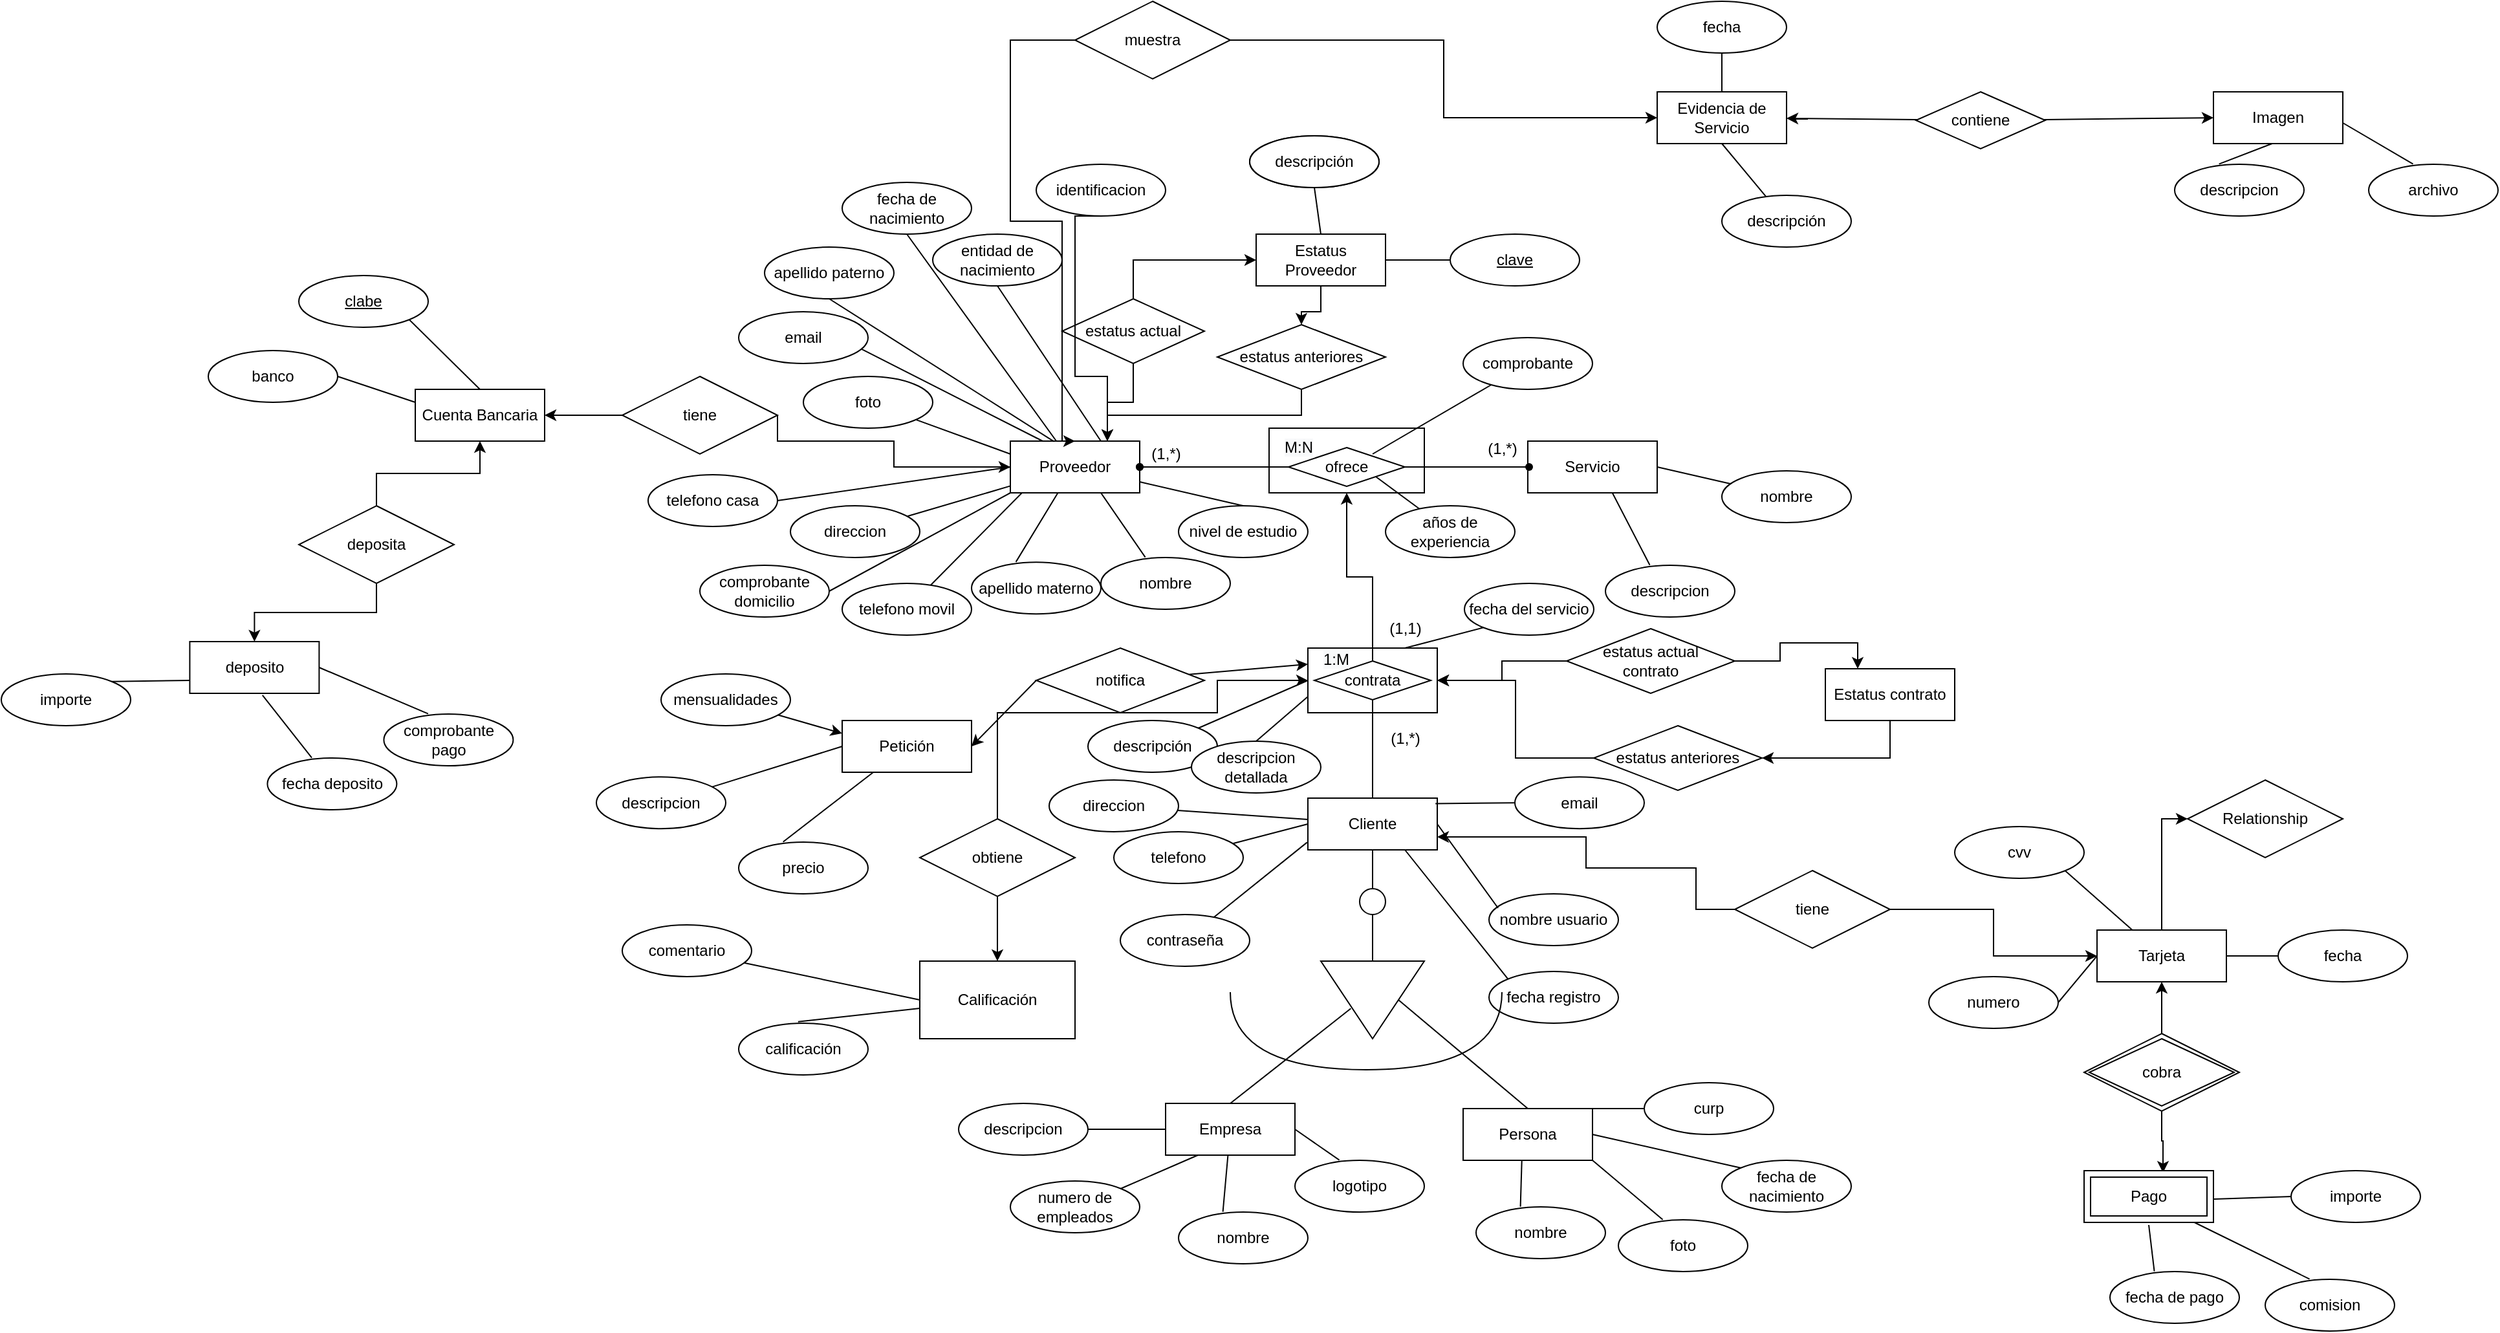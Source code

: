 <mxfile version="20.5.3" type="github">
  <diagram id="R2lEEEUBdFMjLlhIrx00" name="Page-1">
    <mxGraphModel dx="3620" dy="2417" grid="1" gridSize="10" guides="1" tooltips="1" connect="1" arrows="1" fold="1" page="1" pageScale="1" pageWidth="850" pageHeight="1100" math="0" shadow="0" extFonts="Permanent Marker^https://fonts.googleapis.com/css?family=Permanent+Marker">
      <root>
        <mxCell id="0" />
        <mxCell id="1" parent="0" />
        <mxCell id="towTpxmrkwQ8mGQO-9i9-72" value="" style="whiteSpace=wrap;html=1;align=center;" vertex="1" parent="1">
          <mxGeometry x="350" y="260" width="100" height="50" as="geometry" />
        </mxCell>
        <mxCell id="-Yp7aiIqVqqTGb4Fy1kx-112" value="" style="rounded=0;whiteSpace=wrap;html=1;" parent="1" vertex="1">
          <mxGeometry x="320" y="90" width="120" height="50" as="geometry" />
        </mxCell>
        <mxCell id="-Yp7aiIqVqqTGb4Fy1kx-1" value="Proveedor" style="whiteSpace=wrap;html=1;align=center;" parent="1" vertex="1">
          <mxGeometry x="120" y="100" width="100" height="40" as="geometry" />
        </mxCell>
        <mxCell id="-Yp7aiIqVqqTGb4Fy1kx-4" value="nombre" style="ellipse;whiteSpace=wrap;html=1;align=center;" parent="1" vertex="1">
          <mxGeometry x="190" y="190" width="100" height="40" as="geometry" />
        </mxCell>
        <mxCell id="-Yp7aiIqVqqTGb4Fy1kx-5" value="" style="endArrow=none;html=1;rounded=0;entryX=0.343;entryY=-0.004;entryDx=0;entryDy=0;entryPerimeter=0;exitX=0.903;exitY=1.06;exitDx=0;exitDy=0;exitPerimeter=0;" parent="1" target="-Yp7aiIqVqqTGb4Fy1kx-4" edge="1">
          <mxGeometry width="50" height="50" relative="1" as="geometry">
            <mxPoint x="190.0" y="140.0" as="sourcePoint" />
            <mxPoint x="360.7" y="205.6" as="targetPoint" />
          </mxGeometry>
        </mxCell>
        <mxCell id="-Yp7aiIqVqqTGb4Fy1kx-7" value="apellido paterno" style="ellipse;whiteSpace=wrap;html=1;align=center;" parent="1" vertex="1">
          <mxGeometry x="-70" y="-50" width="100" height="40" as="geometry" />
        </mxCell>
        <mxCell id="-Yp7aiIqVqqTGb4Fy1kx-8" value="" style="endArrow=none;html=1;rounded=0;entryX=0.5;entryY=1;entryDx=0;entryDy=0;exitX=0.337;exitY=0.007;exitDx=0;exitDy=0;exitPerimeter=0;" parent="1" target="-Yp7aiIqVqqTGb4Fy1kx-7" edge="1" source="-Yp7aiIqVqqTGb4Fy1kx-1">
          <mxGeometry width="50" height="50" relative="1" as="geometry">
            <mxPoint x="325.364" y="97" as="sourcePoint" />
            <mxPoint x="451.0" y="165" as="targetPoint" />
          </mxGeometry>
        </mxCell>
        <mxCell id="-Yp7aiIqVqqTGb4Fy1kx-9" value="apellido materno" style="ellipse;whiteSpace=wrap;html=1;align=center;" parent="1" vertex="1">
          <mxGeometry x="90" y="193.6" width="100" height="40" as="geometry" />
        </mxCell>
        <mxCell id="-Yp7aiIqVqqTGb4Fy1kx-10" value="" style="endArrow=none;html=1;rounded=0;entryX=0.343;entryY=-0.004;entryDx=0;entryDy=0;entryPerimeter=0;exitX=0.366;exitY=1.007;exitDx=0;exitDy=0;exitPerimeter=0;" parent="1" source="-Yp7aiIqVqqTGb4Fy1kx-1" target="-Yp7aiIqVqqTGb4Fy1kx-9" edge="1">
          <mxGeometry width="50" height="50" relative="1" as="geometry">
            <mxPoint x="145.364" y="260" as="sourcePoint" />
            <mxPoint x="271.0" y="328" as="targetPoint" />
          </mxGeometry>
        </mxCell>
        <mxCell id="-Yp7aiIqVqqTGb4Fy1kx-13" value="foto" style="ellipse;whiteSpace=wrap;html=1;align=center;" parent="1" vertex="1">
          <mxGeometry x="-40" y="50" width="100" height="40" as="geometry" />
        </mxCell>
        <mxCell id="-Yp7aiIqVqqTGb4Fy1kx-14" value="" style="endArrow=none;html=1;rounded=0;exitX=0;exitY=0.25;exitDx=0;exitDy=0;" parent="1" edge="1" target="-Yp7aiIqVqqTGb4Fy1kx-13" source="-Yp7aiIqVqqTGb4Fy1kx-1">
          <mxGeometry width="50" height="50" relative="1" as="geometry">
            <mxPoint x="35.364" y="20" as="sourcePoint" />
            <mxPoint x="70" y="80" as="targetPoint" />
          </mxGeometry>
        </mxCell>
        <mxCell id="-Yp7aiIqVqqTGb4Fy1kx-15" value="fecha de nacimiento" style="ellipse;whiteSpace=wrap;html=1;align=center;" parent="1" vertex="1">
          <mxGeometry x="-10" y="-100" width="100" height="40" as="geometry" />
        </mxCell>
        <mxCell id="-Yp7aiIqVqqTGb4Fy1kx-16" value="" style="endArrow=none;html=1;rounded=0;entryX=0.5;entryY=1;entryDx=0;entryDy=0;" parent="1" target="-Yp7aiIqVqqTGb4Fy1kx-15" edge="1" source="-Yp7aiIqVqqTGb4Fy1kx-1">
          <mxGeometry width="50" height="50" relative="1" as="geometry">
            <mxPoint x="225.364" y="44" as="sourcePoint" />
            <mxPoint x="351.0" y="112" as="targetPoint" />
          </mxGeometry>
        </mxCell>
        <mxCell id="-Yp7aiIqVqqTGb4Fy1kx-17" value="entidad de nacimiento" style="ellipse;whiteSpace=wrap;html=1;align=center;" parent="1" vertex="1">
          <mxGeometry x="60" y="-60" width="100" height="40" as="geometry" />
        </mxCell>
        <mxCell id="-Yp7aiIqVqqTGb4Fy1kx-18" value="" style="endArrow=none;html=1;rounded=0;entryX=0.5;entryY=1;entryDx=0;entryDy=0;exitX=0.7;exitY=0;exitDx=0;exitDy=0;exitPerimeter=0;" parent="1" target="-Yp7aiIqVqqTGb4Fy1kx-17" edge="1" source="-Yp7aiIqVqqTGb4Fy1kx-1">
          <mxGeometry width="50" height="50" relative="1" as="geometry">
            <mxPoint x="375.364" y="20" as="sourcePoint" />
            <mxPoint x="501" y="88" as="targetPoint" />
          </mxGeometry>
        </mxCell>
        <mxCell id="-Yp7aiIqVqqTGb4Fy1kx-19" value="direccion" style="ellipse;whiteSpace=wrap;html=1;align=center;" parent="1" vertex="1">
          <mxGeometry x="-50" y="150" width="100" height="40" as="geometry" />
        </mxCell>
        <mxCell id="-Yp7aiIqVqqTGb4Fy1kx-20" value="" style="endArrow=none;html=1;rounded=0;" parent="1" target="-Yp7aiIqVqqTGb4Fy1kx-19" edge="1" source="-Yp7aiIqVqqTGb4Fy1kx-1">
          <mxGeometry width="50" height="50" relative="1" as="geometry">
            <mxPoint x="15.364" y="140" as="sourcePoint" />
            <mxPoint x="141.0" y="208" as="targetPoint" />
          </mxGeometry>
        </mxCell>
        <mxCell id="-Yp7aiIqVqqTGb4Fy1kx-21" value="email" style="ellipse;whiteSpace=wrap;html=1;align=center;" parent="1" vertex="1">
          <mxGeometry x="-90" width="100" height="40" as="geometry" />
        </mxCell>
        <mxCell id="-Yp7aiIqVqqTGb4Fy1kx-22" value="" style="endArrow=none;html=1;rounded=0;entryX=0.951;entryY=0.723;entryDx=0;entryDy=0;entryPerimeter=0;exitX=0.25;exitY=0;exitDx=0;exitDy=0;" parent="1" target="-Yp7aiIqVqqTGb4Fy1kx-21" edge="1" source="-Yp7aiIqVqqTGb4Fy1kx-1">
          <mxGeometry width="50" height="50" relative="1" as="geometry">
            <mxPoint x="390" y="30" as="sourcePoint" />
            <mxPoint x="631" y="108" as="targetPoint" />
          </mxGeometry>
        </mxCell>
        <mxCell id="-Yp7aiIqVqqTGb4Fy1kx-25" value="telefono casa" style="ellipse;whiteSpace=wrap;html=1;align=center;" parent="1" vertex="1">
          <mxGeometry x="-160" y="126" width="100" height="40" as="geometry" />
        </mxCell>
        <mxCell id="-Yp7aiIqVqqTGb4Fy1kx-26" value="" style="endArrow=none;html=1;rounded=0;entryX=1;entryY=0.5;entryDx=0;entryDy=0;exitX=0;exitY=0.5;exitDx=0;exitDy=0;" parent="1" target="-Yp7aiIqVqqTGb4Fy1kx-25" edge="1" source="-Yp7aiIqVqqTGb4Fy1kx-1">
          <mxGeometry width="50" height="50" relative="1" as="geometry">
            <mxPoint x="85.364" y="270" as="sourcePoint" />
            <mxPoint x="211.0" y="338" as="targetPoint" />
          </mxGeometry>
        </mxCell>
        <mxCell id="-Yp7aiIqVqqTGb4Fy1kx-27" value="telefono movil" style="ellipse;whiteSpace=wrap;html=1;align=center;" parent="1" vertex="1">
          <mxGeometry x="-10" y="210" width="100" height="40" as="geometry" />
        </mxCell>
        <mxCell id="-Yp7aiIqVqqTGb4Fy1kx-28" value="" style="endArrow=none;html=1;rounded=0;exitX=0.087;exitY=1.007;exitDx=0;exitDy=0;exitPerimeter=0;" parent="1" target="-Yp7aiIqVqqTGb4Fy1kx-27" edge="1" source="-Yp7aiIqVqqTGb4Fy1kx-1">
          <mxGeometry width="50" height="50" relative="1" as="geometry">
            <mxPoint x="205.364" y="270" as="sourcePoint" />
            <mxPoint x="331.0" y="338" as="targetPoint" />
          </mxGeometry>
        </mxCell>
        <mxCell id="-Yp7aiIqVqqTGb4Fy1kx-29" value="nivel de estudio" style="ellipse;whiteSpace=wrap;html=1;align=center;" parent="1" vertex="1">
          <mxGeometry x="250" y="150" width="100" height="40" as="geometry" />
        </mxCell>
        <mxCell id="-Yp7aiIqVqqTGb4Fy1kx-30" value="" style="endArrow=none;html=1;rounded=0;entryX=0.5;entryY=0;entryDx=0;entryDy=0;" parent="1" target="-Yp7aiIqVqqTGb4Fy1kx-29" edge="1" source="-Yp7aiIqVqqTGb4Fy1kx-1">
          <mxGeometry width="50" height="50" relative="1" as="geometry">
            <mxPoint x="325.364" y="240" as="sourcePoint" />
            <mxPoint x="451.0" y="308" as="targetPoint" />
          </mxGeometry>
        </mxCell>
        <mxCell id="-Yp7aiIqVqqTGb4Fy1kx-31" value="Servicio" style="whiteSpace=wrap;html=1;align=center;" parent="1" vertex="1">
          <mxGeometry x="520" y="100" width="100" height="40" as="geometry" />
        </mxCell>
        <mxCell id="-Yp7aiIqVqqTGb4Fy1kx-33" value="ofrece" style="shape=rhombus;perimeter=rhombusPerimeter;whiteSpace=wrap;html=1;align=center;" parent="1" vertex="1">
          <mxGeometry x="335" y="105" width="90" height="30" as="geometry" />
        </mxCell>
        <mxCell id="-Yp7aiIqVqqTGb4Fy1kx-35" value="&lt;span style=&quot;color: rgb(0, 0, 0); font-family: helvetica; font-size: 12px; font-style: normal; font-weight: 400; letter-spacing: normal; text-align: center; text-indent: 0px; text-transform: none; word-spacing: 0px; background-color: rgb(248, 249, 250); display: inline; float: none;&quot;&gt;M:N&lt;/span&gt;" style="text;whiteSpace=wrap;html=1;" parent="1" vertex="1">
          <mxGeometry x="330" y="91" width="50" height="30" as="geometry" />
        </mxCell>
        <mxCell id="-Yp7aiIqVqqTGb4Fy1kx-36" value="(1,*)" style="text;html=1;align=center;verticalAlign=middle;resizable=0;points=[];autosize=1;strokeColor=none;fillColor=none;" parent="1" vertex="1">
          <mxGeometry x="480" y="96" width="40" height="20" as="geometry" />
        </mxCell>
        <mxCell id="-Yp7aiIqVqqTGb4Fy1kx-39" value="años de experiencia" style="ellipse;whiteSpace=wrap;html=1;align=center;" parent="1" vertex="1">
          <mxGeometry x="410" y="150" width="100" height="40" as="geometry" />
        </mxCell>
        <mxCell id="-Yp7aiIqVqqTGb4Fy1kx-40" value="" style="endArrow=none;html=1;rounded=0;exitX=1;exitY=1;exitDx=0;exitDy=0;" parent="1" source="-Yp7aiIqVqqTGb4Fy1kx-33" target="-Yp7aiIqVqqTGb4Fy1kx-39" edge="1">
          <mxGeometry width="50" height="50" relative="1" as="geometry">
            <mxPoint x="745.364" y="100" as="sourcePoint" />
            <mxPoint x="871" y="168" as="targetPoint" />
          </mxGeometry>
        </mxCell>
        <mxCell id="-Yp7aiIqVqqTGb4Fy1kx-41" value="comprobante" style="ellipse;whiteSpace=wrap;html=1;align=center;" parent="1" vertex="1">
          <mxGeometry x="470" y="20" width="100" height="40" as="geometry" />
        </mxCell>
        <mxCell id="-Yp7aiIqVqqTGb4Fy1kx-42" value="" style="endArrow=none;html=1;rounded=0;" parent="1" target="-Yp7aiIqVqqTGb4Fy1kx-41" edge="1">
          <mxGeometry width="50" height="50" relative="1" as="geometry">
            <mxPoint x="400" y="110" as="sourcePoint" />
            <mxPoint x="851" y="233.6" as="targetPoint" />
          </mxGeometry>
        </mxCell>
        <mxCell id="-Yp7aiIqVqqTGb4Fy1kx-50" value="" style="endArrow=none;html=1;startArrow=none;rounded=0;exitX=0;exitY=0.5;exitDx=0;exitDy=0;" parent="1" source="-Yp7aiIqVqqTGb4Fy1kx-33" target="-Yp7aiIqVqqTGb4Fy1kx-51" edge="1">
          <mxGeometry width="50" height="50" relative="1" as="geometry">
            <mxPoint x="448" y="140" as="sourcePoint" />
            <mxPoint x="378" y="175" as="targetPoint" />
          </mxGeometry>
        </mxCell>
        <mxCell id="-Yp7aiIqVqqTGb4Fy1kx-51" value="" style="shape=waypoint;sketch=0;fillStyle=solid;size=6;pointerEvents=1;points=[];fillColor=none;resizable=0;rotatable=0;perimeter=centerPerimeter;snapToPoint=1;shadow=0;" parent="1" vertex="1">
          <mxGeometry x="200" y="100" width="40" height="40" as="geometry" />
        </mxCell>
        <mxCell id="-Yp7aiIqVqqTGb4Fy1kx-52" value="" style="endArrow=none;html=1;startArrow=none;rounded=0;exitX=1;exitY=0.5;exitDx=0;exitDy=0;" parent="1" target="-Yp7aiIqVqqTGb4Fy1kx-53" edge="1">
          <mxGeometry width="50" height="50" relative="1" as="geometry">
            <mxPoint x="424" y="120" as="sourcePoint" />
            <mxPoint x="529" y="120" as="targetPoint" />
          </mxGeometry>
        </mxCell>
        <mxCell id="-Yp7aiIqVqqTGb4Fy1kx-53" value="" style="shape=waypoint;sketch=0;fillStyle=solid;size=6;pointerEvents=1;points=[];fillColor=none;resizable=0;rotatable=0;perimeter=centerPerimeter;snapToPoint=1;shadow=0;" parent="1" vertex="1">
          <mxGeometry x="501" y="100" width="40" height="40" as="geometry" />
        </mxCell>
        <mxCell id="-Yp7aiIqVqqTGb4Fy1kx-55" value="(1,*)" style="text;html=1;align=center;verticalAlign=middle;resizable=0;points=[];autosize=1;strokeColor=none;fillColor=none;" parent="1" vertex="1">
          <mxGeometry x="220" y="100" width="40" height="20" as="geometry" />
        </mxCell>
        <mxCell id="-Yp7aiIqVqqTGb4Fy1kx-56" value="Cuenta Bancaria" style="whiteSpace=wrap;html=1;align=center;" parent="1" vertex="1">
          <mxGeometry x="-340" y="60" width="100" height="40" as="geometry" />
        </mxCell>
        <mxCell id="-Yp7aiIqVqqTGb4Fy1kx-59" value="&lt;u&gt;clabe&lt;/u&gt;" style="ellipse;whiteSpace=wrap;html=1;align=center;" parent="1" vertex="1">
          <mxGeometry x="-430" y="-28" width="100" height="40" as="geometry" />
        </mxCell>
        <mxCell id="-Yp7aiIqVqqTGb4Fy1kx-60" value="" style="endArrow=none;html=1;rounded=0;entryX=1;entryY=1;entryDx=0;entryDy=0;exitX=0.5;exitY=0;exitDx=0;exitDy=0;" parent="1" target="-Yp7aiIqVqqTGb4Fy1kx-59" edge="1" source="-Yp7aiIqVqqTGb4Fy1kx-56">
          <mxGeometry width="50" height="50" relative="1" as="geometry">
            <mxPoint x="-270" y="42" as="sourcePoint" />
            <mxPoint x="-89.0" y="110" as="targetPoint" />
          </mxGeometry>
        </mxCell>
        <mxCell id="-Yp7aiIqVqqTGb4Fy1kx-61" value="banco" style="ellipse;whiteSpace=wrap;html=1;align=center;" parent="1" vertex="1">
          <mxGeometry x="-500" y="30" width="100" height="40" as="geometry" />
        </mxCell>
        <mxCell id="-Yp7aiIqVqqTGb4Fy1kx-62" value="" style="endArrow=none;html=1;rounded=0;entryX=1;entryY=0.5;entryDx=0;entryDy=0;exitX=0;exitY=0.25;exitDx=0;exitDy=0;" parent="1" target="-Yp7aiIqVqqTGb4Fy1kx-61" edge="1" source="-Yp7aiIqVqqTGb4Fy1kx-56">
          <mxGeometry width="50" height="50" relative="1" as="geometry">
            <mxPoint x="-374.636" y="62" as="sourcePoint" />
            <mxPoint x="-395" y="52" as="targetPoint" />
          </mxGeometry>
        </mxCell>
        <mxCell id="towTpxmrkwQ8mGQO-9i9-24" style="edgeStyle=orthogonalEdgeStyle;rounded=0;orthogonalLoop=1;jettySize=auto;html=1;entryX=0.5;entryY=0;entryDx=0;entryDy=0;" edge="1" parent="1" source="-Yp7aiIqVqqTGb4Fy1kx-63" target="towTpxmrkwQ8mGQO-9i9-20">
          <mxGeometry relative="1" as="geometry" />
        </mxCell>
        <mxCell id="-Yp7aiIqVqqTGb4Fy1kx-64" value="Cliente" style="whiteSpace=wrap;html=1;align=center;" parent="1" vertex="1">
          <mxGeometry x="350" y="376" width="100" height="40" as="geometry" />
        </mxCell>
        <mxCell id="-Yp7aiIqVqqTGb4Fy1kx-63" value="Estatus Proveedor" style="whiteSpace=wrap;html=1;align=center;" parent="1" vertex="1">
          <mxGeometry x="310" y="-60" width="100" height="40" as="geometry" />
        </mxCell>
        <mxCell id="-Yp7aiIqVqqTGb4Fy1kx-65" value="fecha registro" style="ellipse;whiteSpace=wrap;html=1;align=center;" parent="1" vertex="1">
          <mxGeometry x="490" y="510" width="100" height="40" as="geometry" />
        </mxCell>
        <mxCell id="-Yp7aiIqVqqTGb4Fy1kx-66" value="" style="endArrow=none;html=1;rounded=0;exitX=0.75;exitY=1;exitDx=0;exitDy=0;entryX=0;entryY=0;entryDx=0;entryDy=0;" parent="1" target="-Yp7aiIqVqqTGb4Fy1kx-65" edge="1" source="-Yp7aiIqVqqTGb4Fy1kx-64">
          <mxGeometry width="50" height="50" relative="1" as="geometry">
            <mxPoint x="415.364" y="486" as="sourcePoint" />
            <mxPoint x="510" y="476" as="targetPoint" />
          </mxGeometry>
        </mxCell>
        <mxCell id="-Yp7aiIqVqqTGb4Fy1kx-67" value="nombre usuario" style="ellipse;whiteSpace=wrap;html=1;align=center;" parent="1" vertex="1">
          <mxGeometry x="490" y="450" width="100" height="40" as="geometry" />
        </mxCell>
        <mxCell id="-Yp7aiIqVqqTGb4Fy1kx-68" value="" style="endArrow=none;html=1;rounded=0;entryX=0.07;entryY=0.275;entryDx=0;entryDy=0;entryPerimeter=0;exitX=1;exitY=0.5;exitDx=0;exitDy=0;" parent="1" target="-Yp7aiIqVqqTGb4Fy1kx-67" edge="1" source="-Yp7aiIqVqqTGb4Fy1kx-64">
          <mxGeometry width="50" height="50" relative="1" as="geometry">
            <mxPoint x="505.364" y="456" as="sourcePoint" />
            <mxPoint x="631" y="524" as="targetPoint" />
          </mxGeometry>
        </mxCell>
        <mxCell id="-Yp7aiIqVqqTGb4Fy1kx-69" value="contraseña" style="ellipse;whiteSpace=wrap;html=1;align=center;" parent="1" vertex="1">
          <mxGeometry x="205" y="466" width="100" height="40" as="geometry" />
        </mxCell>
        <mxCell id="-Yp7aiIqVqqTGb4Fy1kx-71" value="email" style="ellipse;whiteSpace=wrap;html=1;align=center;" parent="1" vertex="1">
          <mxGeometry x="510" y="359.6" width="100" height="40" as="geometry" />
        </mxCell>
        <mxCell id="-Yp7aiIqVqqTGb4Fy1kx-70" value="" style="endArrow=none;html=1;rounded=0;exitX=-0.006;exitY=0.855;exitDx=0;exitDy=0;exitPerimeter=0;" parent="1" source="-Yp7aiIqVqqTGb4Fy1kx-64" target="-Yp7aiIqVqqTGb4Fy1kx-69" edge="1">
          <mxGeometry width="50" height="50" relative="1" as="geometry">
            <mxPoint x="515.364" y="466" as="sourcePoint" />
            <mxPoint x="641" y="534" as="targetPoint" />
          </mxGeometry>
        </mxCell>
        <mxCell id="-Yp7aiIqVqqTGb4Fy1kx-72" value="" style="endArrow=none;html=1;rounded=0;entryX=0;entryY=0.5;entryDx=0;entryDy=0;exitX=0.986;exitY=0.105;exitDx=0;exitDy=0;exitPerimeter=0;" parent="1" source="-Yp7aiIqVqqTGb4Fy1kx-64" target="-Yp7aiIqVqqTGb4Fy1kx-71" edge="1">
          <mxGeometry width="50" height="50" relative="1" as="geometry">
            <mxPoint x="595.364" y="406" as="sourcePoint" />
            <mxPoint x="721" y="474" as="targetPoint" />
          </mxGeometry>
        </mxCell>
        <mxCell id="-Yp7aiIqVqqTGb4Fy1kx-73" value="telefono" style="ellipse;whiteSpace=wrap;html=1;align=center;" parent="1" vertex="1">
          <mxGeometry x="200" y="402" width="100" height="40" as="geometry" />
        </mxCell>
        <mxCell id="-Yp7aiIqVqqTGb4Fy1kx-74" value="" style="endArrow=none;html=1;rounded=0;exitX=0;exitY=0.5;exitDx=0;exitDy=0;" parent="1" target="-Yp7aiIqVqqTGb4Fy1kx-73" edge="1" source="-Yp7aiIqVqqTGb4Fy1kx-64">
          <mxGeometry width="50" height="50" relative="1" as="geometry">
            <mxPoint x="305.364" y="390" as="sourcePoint" />
            <mxPoint x="431.0" y="458" as="targetPoint" />
          </mxGeometry>
        </mxCell>
        <mxCell id="-Yp7aiIqVqqTGb4Fy1kx-75" value="direccion" style="ellipse;whiteSpace=wrap;html=1;align=center;" parent="1" vertex="1">
          <mxGeometry x="150" y="362" width="100" height="40" as="geometry" />
        </mxCell>
        <mxCell id="-Yp7aiIqVqqTGb4Fy1kx-76" value="" style="endArrow=none;html=1;rounded=0;" parent="1" target="-Yp7aiIqVqqTGb4Fy1kx-75" edge="1" source="-Yp7aiIqVqqTGb4Fy1kx-64">
          <mxGeometry width="50" height="50" relative="1" as="geometry">
            <mxPoint x="385.364" y="358" as="sourcePoint" />
            <mxPoint x="511.0" y="426" as="targetPoint" />
          </mxGeometry>
        </mxCell>
        <mxCell id="-Yp7aiIqVqqTGb4Fy1kx-77" value="Empresa" style="whiteSpace=wrap;html=1;align=center;" parent="1" vertex="1">
          <mxGeometry x="240" y="612" width="100" height="40" as="geometry" />
        </mxCell>
        <mxCell id="-Yp7aiIqVqqTGb4Fy1kx-78" value="Persona" style="whiteSpace=wrap;html=1;align=center;" parent="1" vertex="1">
          <mxGeometry x="470" y="616" width="100" height="40" as="geometry" />
        </mxCell>
        <mxCell id="-Yp7aiIqVqqTGb4Fy1kx-79" value="descripcion" style="ellipse;whiteSpace=wrap;html=1;align=center;" parent="1" vertex="1">
          <mxGeometry x="80" y="612" width="100" height="40" as="geometry" />
        </mxCell>
        <mxCell id="-Yp7aiIqVqqTGb4Fy1kx-80" value="" style="endArrow=none;html=1;rounded=0;entryX=1;entryY=0.5;entryDx=0;entryDy=0;exitX=0;exitY=0.5;exitDx=0;exitDy=0;" parent="1" target="-Yp7aiIqVqqTGb4Fy1kx-79" edge="1" source="-Yp7aiIqVqqTGb4Fy1kx-77">
          <mxGeometry width="50" height="50" relative="1" as="geometry">
            <mxPoint x="175.364" y="616" as="sourcePoint" />
            <mxPoint x="301.0" y="684" as="targetPoint" />
          </mxGeometry>
        </mxCell>
        <mxCell id="-Yp7aiIqVqqTGb4Fy1kx-81" value="nombre" style="ellipse;whiteSpace=wrap;html=1;align=center;" parent="1" vertex="1">
          <mxGeometry x="250" y="696" width="100" height="40" as="geometry" />
        </mxCell>
        <mxCell id="-Yp7aiIqVqqTGb4Fy1kx-82" value="" style="endArrow=none;html=1;rounded=0;entryX=0.343;entryY=-0.004;entryDx=0;entryDy=0;entryPerimeter=0;" parent="1" target="-Yp7aiIqVqqTGb4Fy1kx-81" edge="1" source="-Yp7aiIqVqqTGb4Fy1kx-77">
          <mxGeometry width="50" height="50" relative="1" as="geometry">
            <mxPoint x="290" y="646" as="sourcePoint" />
            <mxPoint x="411.0" y="724" as="targetPoint" />
          </mxGeometry>
        </mxCell>
        <mxCell id="-Yp7aiIqVqqTGb4Fy1kx-83" value="logotipo" style="ellipse;whiteSpace=wrap;html=1;align=center;" parent="1" vertex="1">
          <mxGeometry x="340" y="656" width="100" height="40" as="geometry" />
        </mxCell>
        <mxCell id="-Yp7aiIqVqqTGb4Fy1kx-84" value="" style="endArrow=none;html=1;rounded=0;entryX=0.343;entryY=-0.004;entryDx=0;entryDy=0;entryPerimeter=0;exitX=1;exitY=0.5;exitDx=0;exitDy=0;" parent="1" target="-Yp7aiIqVqqTGb4Fy1kx-83" edge="1" source="-Yp7aiIqVqqTGb4Fy1kx-77">
          <mxGeometry width="50" height="50" relative="1" as="geometry">
            <mxPoint x="375.364" y="636" as="sourcePoint" />
            <mxPoint x="501.0" y="704" as="targetPoint" />
          </mxGeometry>
        </mxCell>
        <mxCell id="-Yp7aiIqVqqTGb4Fy1kx-85" value="numero de empleados" style="ellipse;whiteSpace=wrap;html=1;align=center;" parent="1" vertex="1">
          <mxGeometry x="120" y="672" width="100" height="40" as="geometry" />
        </mxCell>
        <mxCell id="-Yp7aiIqVqqTGb4Fy1kx-86" value="" style="endArrow=none;html=1;rounded=0;entryX=1;entryY=0;entryDx=0;entryDy=0;exitX=0.25;exitY=1;exitDx=0;exitDy=0;" parent="1" target="-Yp7aiIqVqqTGb4Fy1kx-85" edge="1" source="-Yp7aiIqVqqTGb4Fy1kx-77">
          <mxGeometry width="50" height="50" relative="1" as="geometry">
            <mxPoint x="125.364" y="712" as="sourcePoint" />
            <mxPoint x="251.0" y="780" as="targetPoint" />
          </mxGeometry>
        </mxCell>
        <mxCell id="-Yp7aiIqVqqTGb4Fy1kx-87" value="nombre" style="ellipse;whiteSpace=wrap;html=1;align=center;" parent="1" vertex="1">
          <mxGeometry x="480" y="692" width="100" height="40" as="geometry" />
        </mxCell>
        <mxCell id="-Yp7aiIqVqqTGb4Fy1kx-88" value="" style="endArrow=none;html=1;rounded=0;entryX=0.343;entryY=-0.004;entryDx=0;entryDy=0;entryPerimeter=0;" parent="1" target="-Yp7aiIqVqqTGb4Fy1kx-87" edge="1">
          <mxGeometry width="50" height="50" relative="1" as="geometry">
            <mxPoint x="515.364" y="656" as="sourcePoint" />
            <mxPoint x="641" y="724" as="targetPoint" />
          </mxGeometry>
        </mxCell>
        <mxCell id="-Yp7aiIqVqqTGb4Fy1kx-89" value="foto" style="ellipse;whiteSpace=wrap;html=1;align=center;" parent="1" vertex="1">
          <mxGeometry x="590" y="702" width="100" height="40" as="geometry" />
        </mxCell>
        <mxCell id="-Yp7aiIqVqqTGb4Fy1kx-90" value="" style="endArrow=none;html=1;rounded=0;entryX=0.343;entryY=-0.004;entryDx=0;entryDy=0;entryPerimeter=0;" parent="1" target="-Yp7aiIqVqqTGb4Fy1kx-89" edge="1">
          <mxGeometry width="50" height="50" relative="1" as="geometry">
            <mxPoint x="570" y="656" as="sourcePoint" />
            <mxPoint x="721" y="714" as="targetPoint" />
          </mxGeometry>
        </mxCell>
        <mxCell id="-Yp7aiIqVqqTGb4Fy1kx-91" value="fecha de nacimiento" style="ellipse;whiteSpace=wrap;html=1;align=center;" parent="1" vertex="1">
          <mxGeometry x="670" y="656" width="100" height="40" as="geometry" />
        </mxCell>
        <mxCell id="-Yp7aiIqVqqTGb4Fy1kx-92" value="" style="endArrow=none;html=1;rounded=0;entryX=0;entryY=0;entryDx=0;entryDy=0;exitX=1;exitY=0.5;exitDx=0;exitDy=0;" parent="1" source="-Yp7aiIqVqqTGb4Fy1kx-78" target="-Yp7aiIqVqqTGb4Fy1kx-91" edge="1">
          <mxGeometry width="50" height="50" relative="1" as="geometry">
            <mxPoint x="475.364" y="636" as="sourcePoint" />
            <mxPoint x="601" y="704" as="targetPoint" />
          </mxGeometry>
        </mxCell>
        <mxCell id="-Yp7aiIqVqqTGb4Fy1kx-93" value="curp" style="ellipse;whiteSpace=wrap;html=1;align=center;" parent="1" vertex="1">
          <mxGeometry x="610" y="596" width="100" height="40" as="geometry" />
        </mxCell>
        <mxCell id="-Yp7aiIqVqqTGb4Fy1kx-94" value="" style="endArrow=none;html=1;rounded=0;exitX=1;exitY=0;exitDx=0;exitDy=0;" parent="1" source="-Yp7aiIqVqqTGb4Fy1kx-78" target="-Yp7aiIqVqqTGb4Fy1kx-93" edge="1">
          <mxGeometry width="50" height="50" relative="1" as="geometry">
            <mxPoint x="475.364" y="636" as="sourcePoint" />
            <mxPoint x="601" y="704" as="targetPoint" />
          </mxGeometry>
        </mxCell>
        <mxCell id="-Yp7aiIqVqqTGb4Fy1kx-95" value="Evidencia de Servicio" style="whiteSpace=wrap;html=1;align=center;" parent="1" vertex="1">
          <mxGeometry x="620" y="-170" width="100" height="40" as="geometry" />
        </mxCell>
        <mxCell id="-Yp7aiIqVqqTGb4Fy1kx-96" value="descripción" style="ellipse;whiteSpace=wrap;html=1;align=center;" parent="1" vertex="1">
          <mxGeometry x="670" y="-90" width="100" height="40" as="geometry" />
        </mxCell>
        <mxCell id="-Yp7aiIqVqqTGb4Fy1kx-97" value="" style="endArrow=none;html=1;rounded=0;exitX=0.5;exitY=1;exitDx=0;exitDy=0;" parent="1" target="-Yp7aiIqVqqTGb4Fy1kx-96" edge="1" source="-Yp7aiIqVqqTGb4Fy1kx-95">
          <mxGeometry width="50" height="50" relative="1" as="geometry">
            <mxPoint x="535.364" y="-180" as="sourcePoint" />
            <mxPoint x="661" y="-112" as="targetPoint" />
          </mxGeometry>
        </mxCell>
        <mxCell id="-Yp7aiIqVqqTGb4Fy1kx-98" value="fecha" style="ellipse;whiteSpace=wrap;html=1;align=center;" parent="1" vertex="1">
          <mxGeometry x="620" y="-240" width="100" height="40" as="geometry" />
        </mxCell>
        <mxCell id="-Yp7aiIqVqqTGb4Fy1kx-99" value="" style="endArrow=none;html=1;rounded=0;entryX=0.5;entryY=1;entryDx=0;entryDy=0;exitX=0.5;exitY=0;exitDx=0;exitDy=0;" parent="1" target="-Yp7aiIqVqqTGb4Fy1kx-98" edge="1" source="-Yp7aiIqVqqTGb4Fy1kx-95">
          <mxGeometry width="50" height="50" relative="1" as="geometry">
            <mxPoint x="675.364" y="-90" as="sourcePoint" />
            <mxPoint x="801" y="-22" as="targetPoint" />
          </mxGeometry>
        </mxCell>
        <mxCell id="-Yp7aiIqVqqTGb4Fy1kx-100" value="Imagen" style="whiteSpace=wrap;html=1;align=center;" parent="1" vertex="1">
          <mxGeometry x="1050" y="-170" width="100" height="40" as="geometry" />
        </mxCell>
        <mxCell id="-Yp7aiIqVqqTGb4Fy1kx-101" value="descripcion" style="ellipse;whiteSpace=wrap;html=1;align=center;" parent="1" vertex="1">
          <mxGeometry x="1020" y="-114" width="100" height="40" as="geometry" />
        </mxCell>
        <mxCell id="-Yp7aiIqVqqTGb4Fy1kx-102" value="" style="endArrow=none;html=1;rounded=0;entryX=0.343;entryY=-0.004;entryDx=0;entryDy=0;entryPerimeter=0;" parent="1" target="-Yp7aiIqVqqTGb4Fy1kx-101" edge="1">
          <mxGeometry width="50" height="50" relative="1" as="geometry">
            <mxPoint x="1095.364" y="-130" as="sourcePoint" />
            <mxPoint x="1221" y="-62" as="targetPoint" />
          </mxGeometry>
        </mxCell>
        <mxCell id="-Yp7aiIqVqqTGb4Fy1kx-104" style="edgeStyle=orthogonalEdgeStyle;rounded=0;orthogonalLoop=1;jettySize=auto;html=1;exitX=0.5;exitY=0;exitDx=0;exitDy=0;entryX=0.5;entryY=1;entryDx=0;entryDy=0;" parent="1" source="-Yp7aiIqVqqTGb4Fy1kx-105" edge="1" target="-Yp7aiIqVqqTGb4Fy1kx-112">
          <mxGeometry relative="1" as="geometry">
            <mxPoint x="400" y="220" as="targetPoint" />
          </mxGeometry>
        </mxCell>
        <mxCell id="-Yp7aiIqVqqTGb4Fy1kx-105" value="contrata" style="shape=rhombus;perimeter=rhombusPerimeter;whiteSpace=wrap;html=1;align=center;" parent="1" vertex="1">
          <mxGeometry x="355" y="270" width="90" height="30" as="geometry" />
        </mxCell>
        <mxCell id="-Yp7aiIqVqqTGb4Fy1kx-106" value="" style="endArrow=none;html=1;startArrow=none;rounded=0;curved=1;exitX=0.5;exitY=1;exitDx=0;exitDy=0;" parent="1" source="-Yp7aiIqVqqTGb4Fy1kx-105" edge="1" target="-Yp7aiIqVqqTGb4Fy1kx-64">
          <mxGeometry width="50" height="50" relative="1" as="geometry">
            <mxPoint x="428" y="310.5" as="sourcePoint" />
            <mxPoint x="401" y="340" as="targetPoint" />
          </mxGeometry>
        </mxCell>
        <mxCell id="-Yp7aiIqVqqTGb4Fy1kx-107" value="&lt;meta charset=&quot;utf-8&quot;&gt;&lt;span style=&quot;color: rgb(0, 0, 0); font-family: helvetica; font-size: 12px; font-style: normal; font-weight: 400; letter-spacing: normal; text-align: center; text-indent: 0px; text-transform: none; word-spacing: 0px; background-color: rgb(248, 249, 250); display: inline; float: none;&quot;&gt;1:M&lt;/span&gt;" style="text;whiteSpace=wrap;html=1;" parent="1" vertex="1">
          <mxGeometry x="360" y="255" width="50" height="30" as="geometry" />
        </mxCell>
        <mxCell id="-Yp7aiIqVqqTGb4Fy1kx-108" value="(1,*)" style="text;html=1;align=center;verticalAlign=middle;resizable=0;points=[];autosize=1;strokeColor=none;fillColor=none;" parent="1" vertex="1">
          <mxGeometry x="405" y="320" width="40" height="20" as="geometry" />
        </mxCell>
        <mxCell id="-Yp7aiIqVqqTGb4Fy1kx-109" value="(1,1)" style="text;html=1;align=center;verticalAlign=middle;resizable=0;points=[];autosize=1;strokeColor=none;fillColor=none;" parent="1" vertex="1">
          <mxGeometry x="405" y="235" width="40" height="20" as="geometry" />
        </mxCell>
        <mxCell id="-Yp7aiIqVqqTGb4Fy1kx-110" value="fecha del servicio" style="ellipse;whiteSpace=wrap;html=1;align=center;" parent="1" vertex="1">
          <mxGeometry x="471" y="210" width="100" height="40" as="geometry" />
        </mxCell>
        <mxCell id="-Yp7aiIqVqqTGb4Fy1kx-111" value="" style="endArrow=none;html=1;rounded=0;entryX=0;entryY=1;entryDx=0;entryDy=0;exitX=0.75;exitY=0;exitDx=0;exitDy=0;" parent="1" target="-Yp7aiIqVqqTGb4Fy1kx-110" edge="1" source="towTpxmrkwQ8mGQO-9i9-72">
          <mxGeometry width="50" height="50" relative="1" as="geometry">
            <mxPoint x="705.364" y="252" as="sourcePoint" />
            <mxPoint x="831" y="320" as="targetPoint" />
          </mxGeometry>
        </mxCell>
        <mxCell id="-Yp7aiIqVqqTGb4Fy1kx-115" value="descripción" style="ellipse;whiteSpace=wrap;html=1;align=center;" parent="1" vertex="1">
          <mxGeometry x="180" y="316" width="100" height="40" as="geometry" />
        </mxCell>
        <mxCell id="-Yp7aiIqVqqTGb4Fy1kx-116" value="" style="endArrow=none;html=1;rounded=0;entryX=1;entryY=0;entryDx=0;entryDy=0;exitX=0;exitY=0.5;exitDx=0;exitDy=0;" parent="1" target="-Yp7aiIqVqqTGb4Fy1kx-115" edge="1" source="towTpxmrkwQ8mGQO-9i9-72">
          <mxGeometry width="50" height="50" relative="1" as="geometry">
            <mxPoint x="715.364" y="366" as="sourcePoint" />
            <mxPoint x="841" y="434" as="targetPoint" />
          </mxGeometry>
        </mxCell>
        <mxCell id="-Yp7aiIqVqqTGb4Fy1kx-119" value="descripcion detallada" style="ellipse;whiteSpace=wrap;html=1;align=center;" parent="1" vertex="1">
          <mxGeometry x="260" y="332" width="100" height="40" as="geometry" />
        </mxCell>
        <mxCell id="-Yp7aiIqVqqTGb4Fy1kx-120" value="" style="endArrow=none;html=1;rounded=0;entryX=0.5;entryY=0;entryDx=0;entryDy=0;exitX=0;exitY=0.75;exitDx=0;exitDy=0;" parent="1" target="-Yp7aiIqVqqTGb4Fy1kx-119" edge="1" source="towTpxmrkwQ8mGQO-9i9-72">
          <mxGeometry width="50" height="50" relative="1" as="geometry">
            <mxPoint x="785.364" y="224" as="sourcePoint" />
            <mxPoint x="911" y="292" as="targetPoint" />
          </mxGeometry>
        </mxCell>
        <mxCell id="towTpxmrkwQ8mGQO-9i9-77" style="edgeStyle=orthogonalEdgeStyle;rounded=0;orthogonalLoop=1;jettySize=auto;html=1;entryX=1;entryY=0.5;entryDx=0;entryDy=0;" edge="1" parent="1" source="-Yp7aiIqVqqTGb4Fy1kx-121" target="towTpxmrkwQ8mGQO-9i9-75">
          <mxGeometry relative="1" as="geometry">
            <Array as="points">
              <mxPoint x="800" y="345" />
            </Array>
          </mxGeometry>
        </mxCell>
        <mxCell id="-Yp7aiIqVqqTGb4Fy1kx-121" value="Estatus contrato" style="whiteSpace=wrap;html=1;align=center;" parent="1" vertex="1">
          <mxGeometry x="750" y="276" width="100" height="40" as="geometry" />
        </mxCell>
        <mxCell id="-Yp7aiIqVqqTGb4Fy1kx-125" value="precio" style="ellipse;whiteSpace=wrap;html=1;align=center;" parent="1" vertex="1">
          <mxGeometry x="-90" y="410" width="100" height="40" as="geometry" />
        </mxCell>
        <mxCell id="-Yp7aiIqVqqTGb4Fy1kx-126" value="" style="endArrow=none;html=1;rounded=0;entryX=0.343;entryY=-0.004;entryDx=0;entryDy=0;entryPerimeter=0;" parent="1" target="-Yp7aiIqVqqTGb4Fy1kx-125" edge="1" source="towTpxmrkwQ8mGQO-9i9-81">
          <mxGeometry width="50" height="50" relative="1" as="geometry">
            <mxPoint x="1265.364" y="270" as="sourcePoint" />
            <mxPoint x="1391" y="338" as="targetPoint" />
          </mxGeometry>
        </mxCell>
        <mxCell id="-Yp7aiIqVqqTGb4Fy1kx-127" value="descripcion" style="ellipse;whiteSpace=wrap;html=1;align=center;" parent="1" vertex="1">
          <mxGeometry x="-200" y="359.6" width="100" height="40" as="geometry" />
        </mxCell>
        <mxCell id="-Yp7aiIqVqqTGb4Fy1kx-128" value="" style="endArrow=none;html=1;rounded=0;exitX=0;exitY=0.5;exitDx=0;exitDy=0;" parent="1" target="-Yp7aiIqVqqTGb4Fy1kx-127" edge="1" source="towTpxmrkwQ8mGQO-9i9-81">
          <mxGeometry width="50" height="50" relative="1" as="geometry">
            <mxPoint x="1355.364" y="240" as="sourcePoint" />
            <mxPoint x="1481" y="308" as="targetPoint" />
          </mxGeometry>
        </mxCell>
        <mxCell id="towTpxmrkwQ8mGQO-9i9-80" style="rounded=0;orthogonalLoop=1;jettySize=auto;html=1;entryX=0;entryY=0.25;entryDx=0;entryDy=0;" edge="1" parent="1" source="-Yp7aiIqVqqTGb4Fy1kx-129" target="towTpxmrkwQ8mGQO-9i9-81">
          <mxGeometry relative="1" as="geometry" />
        </mxCell>
        <mxCell id="-Yp7aiIqVqqTGb4Fy1kx-129" value="mensualidades" style="ellipse;whiteSpace=wrap;html=1;align=center;" parent="1" vertex="1">
          <mxGeometry x="-150" y="280" width="100" height="40" as="geometry" />
        </mxCell>
        <mxCell id="towTpxmrkwQ8mGQO-9i9-100" style="edgeStyle=orthogonalEdgeStyle;rounded=0;orthogonalLoop=1;jettySize=auto;html=1;entryX=0;entryY=0.5;entryDx=0;entryDy=0;" edge="1" parent="1" source="-Yp7aiIqVqqTGb4Fy1kx-132" target="towTpxmrkwQ8mGQO-9i9-99">
          <mxGeometry relative="1" as="geometry" />
        </mxCell>
        <mxCell id="-Yp7aiIqVqqTGb4Fy1kx-132" value="Tarjeta" style="whiteSpace=wrap;html=1;align=center;" parent="1" vertex="1">
          <mxGeometry x="960" y="478" width="100" height="40" as="geometry" />
        </mxCell>
        <mxCell id="-Yp7aiIqVqqTGb4Fy1kx-133" value="numero" style="ellipse;whiteSpace=wrap;html=1;align=center;" parent="1" vertex="1">
          <mxGeometry x="830" y="514" width="100" height="40" as="geometry" />
        </mxCell>
        <mxCell id="-Yp7aiIqVqqTGb4Fy1kx-134" value="" style="endArrow=none;html=1;rounded=0;entryX=1;entryY=0.5;entryDx=0;entryDy=0;exitX=0;exitY=0.5;exitDx=0;exitDy=0;" parent="1" target="-Yp7aiIqVqqTGb4Fy1kx-133" edge="1" source="-Yp7aiIqVqqTGb4Fy1kx-132">
          <mxGeometry width="50" height="50" relative="1" as="geometry">
            <mxPoint x="865.364" y="544.4" as="sourcePoint" />
            <mxPoint x="991" y="612.4" as="targetPoint" />
          </mxGeometry>
        </mxCell>
        <mxCell id="-Yp7aiIqVqqTGb4Fy1kx-135" value="fecha" style="ellipse;whiteSpace=wrap;html=1;align=center;" parent="1" vertex="1">
          <mxGeometry x="1100" y="478" width="100" height="40" as="geometry" />
        </mxCell>
        <mxCell id="-Yp7aiIqVqqTGb4Fy1kx-136" value="" style="endArrow=none;html=1;rounded=0;exitX=1;exitY=0.5;exitDx=0;exitDy=0;entryX=0;entryY=0.5;entryDx=0;entryDy=0;" parent="1" target="-Yp7aiIqVqqTGb4Fy1kx-135" edge="1" source="-Yp7aiIqVqqTGb4Fy1kx-132">
          <mxGeometry width="50" height="50" relative="1" as="geometry">
            <mxPoint x="965.364" y="550.4" as="sourcePoint" />
            <mxPoint x="1215" y="498" as="targetPoint" />
          </mxGeometry>
        </mxCell>
        <mxCell id="-Yp7aiIqVqqTGb4Fy1kx-137" value="cvv" style="ellipse;whiteSpace=wrap;html=1;align=center;" parent="1" vertex="1">
          <mxGeometry x="850" y="398" width="100" height="40" as="geometry" />
        </mxCell>
        <mxCell id="-Yp7aiIqVqqTGb4Fy1kx-138" value="" style="endArrow=none;html=1;rounded=0;entryX=1;entryY=1;entryDx=0;entryDy=0;" parent="1" target="-Yp7aiIqVqqTGb4Fy1kx-137" edge="1" source="-Yp7aiIqVqqTGb4Fy1kx-132">
          <mxGeometry width="50" height="50" relative="1" as="geometry">
            <mxPoint x="885.364" y="464.4" as="sourcePoint" />
            <mxPoint x="1010" y="438.0" as="targetPoint" />
          </mxGeometry>
        </mxCell>
        <mxCell id="-Yp7aiIqVqqTGb4Fy1kx-139" value="fecha de pago" style="ellipse;whiteSpace=wrap;html=1;align=center;" parent="1" vertex="1">
          <mxGeometry x="970" y="742" width="100" height="40" as="geometry" />
        </mxCell>
        <mxCell id="-Yp7aiIqVqqTGb4Fy1kx-140" value="" style="endArrow=none;html=1;rounded=0;entryX=0.343;entryY=-0.004;entryDx=0;entryDy=0;entryPerimeter=0;exitX=0.5;exitY=1;exitDx=0;exitDy=0;" parent="1" target="-Yp7aiIqVqqTGb4Fy1kx-139" edge="1">
          <mxGeometry width="50" height="50" relative="1" as="geometry">
            <mxPoint x="1000" y="706" as="sourcePoint" />
            <mxPoint x="1091" y="794" as="targetPoint" />
          </mxGeometry>
        </mxCell>
        <mxCell id="-Yp7aiIqVqqTGb4Fy1kx-141" value="importe" style="ellipse;whiteSpace=wrap;html=1;align=center;" parent="1" vertex="1">
          <mxGeometry x="1110" y="664" width="100" height="40" as="geometry" />
        </mxCell>
        <mxCell id="-Yp7aiIqVqqTGb4Fy1kx-142" value="" style="endArrow=none;html=1;rounded=0;exitX=1;exitY=0.5;exitDx=0;exitDy=0;entryX=0;entryY=0.5;entryDx=0;entryDy=0;" parent="1" target="-Yp7aiIqVqqTGb4Fy1kx-141" edge="1">
          <mxGeometry width="50" height="50" relative="1" as="geometry">
            <mxPoint x="1050" y="686" as="sourcePoint" />
            <mxPoint x="1130.075" y="683.097" as="targetPoint" />
          </mxGeometry>
        </mxCell>
        <mxCell id="-Yp7aiIqVqqTGb4Fy1kx-143" value="comision" style="ellipse;whiteSpace=wrap;html=1;align=center;" parent="1" vertex="1">
          <mxGeometry x="1090" y="748" width="100" height="40" as="geometry" />
        </mxCell>
        <mxCell id="-Yp7aiIqVqqTGb4Fy1kx-144" value="" style="endArrow=none;html=1;rounded=0;entryX=0.343;entryY=-0.004;entryDx=0;entryDy=0;entryPerimeter=0;exitX=0.855;exitY=1.003;exitDx=0;exitDy=0;exitPerimeter=0;" parent="1" target="-Yp7aiIqVqqTGb4Fy1kx-143" edge="1" source="towTpxmrkwQ8mGQO-9i9-67">
          <mxGeometry width="50" height="50" relative="1" as="geometry">
            <mxPoint x="755.364" y="320" as="sourcePoint" />
            <mxPoint x="881" y="388" as="targetPoint" />
          </mxGeometry>
        </mxCell>
        <mxCell id="-Yp7aiIqVqqTGb4Fy1kx-152" value="deposito" style="whiteSpace=wrap;html=1;align=center;" parent="1" vertex="1">
          <mxGeometry x="-514.3" y="255" width="100" height="40" as="geometry" />
        </mxCell>
        <mxCell id="-Yp7aiIqVqqTGb4Fy1kx-155" value="importe" style="ellipse;whiteSpace=wrap;html=1;align=center;" parent="1" vertex="1">
          <mxGeometry x="-660" y="280" width="100" height="40" as="geometry" />
        </mxCell>
        <mxCell id="-Yp7aiIqVqqTGb4Fy1kx-156" value="" style="endArrow=none;html=1;rounded=0;entryX=1;entryY=0;entryDx=0;entryDy=0;exitX=0;exitY=0.75;exitDx=0;exitDy=0;" parent="1" source="-Yp7aiIqVqqTGb4Fy1kx-152" target="-Yp7aiIqVqqTGb4Fy1kx-155" edge="1">
          <mxGeometry width="50" height="50" relative="1" as="geometry">
            <mxPoint x="-588.936" y="299" as="sourcePoint" />
            <mxPoint x="-560.0" y="354.84" as="targetPoint" />
          </mxGeometry>
        </mxCell>
        <mxCell id="-Yp7aiIqVqqTGb4Fy1kx-157" value="fecha deposito" style="ellipse;whiteSpace=wrap;html=1;align=center;" parent="1" vertex="1">
          <mxGeometry x="-454.3" y="345" width="100" height="40" as="geometry" />
        </mxCell>
        <mxCell id="-Yp7aiIqVqqTGb4Fy1kx-158" value="" style="endArrow=none;html=1;rounded=0;entryX=0.343;entryY=-0.004;entryDx=0;entryDy=0;entryPerimeter=0;exitX=0.562;exitY=1.035;exitDx=0;exitDy=0;exitPerimeter=0;" parent="1" source="-Yp7aiIqVqqTGb4Fy1kx-152" target="-Yp7aiIqVqqTGb4Fy1kx-157" edge="1">
          <mxGeometry width="50" height="50" relative="1" as="geometry">
            <mxPoint x="-638.936" y="335" as="sourcePoint" />
            <mxPoint x="-513.3" y="403" as="targetPoint" />
          </mxGeometry>
        </mxCell>
        <mxCell id="-Yp7aiIqVqqTGb4Fy1kx-159" value="comprobante pago" style="ellipse;whiteSpace=wrap;html=1;align=center;" parent="1" vertex="1">
          <mxGeometry x="-364.3" y="311" width="100" height="40" as="geometry" />
        </mxCell>
        <mxCell id="-Yp7aiIqVqqTGb4Fy1kx-160" value="" style="endArrow=none;html=1;rounded=0;entryX=0.343;entryY=-0.004;entryDx=0;entryDy=0;entryPerimeter=0;exitX=1;exitY=0.5;exitDx=0;exitDy=0;" parent="1" target="-Yp7aiIqVqqTGb4Fy1kx-159" edge="1" source="-Yp7aiIqVqqTGb4Fy1kx-152">
          <mxGeometry width="50" height="50" relative="1" as="geometry">
            <mxPoint x="-358.936" y="255" as="sourcePoint" />
            <mxPoint x="-233.3" y="323" as="targetPoint" />
          </mxGeometry>
        </mxCell>
        <mxCell id="towTpxmrkwQ8mGQO-9i9-7" value="descripcion" style="ellipse;whiteSpace=wrap;html=1;align=center;" vertex="1" parent="1">
          <mxGeometry x="580" y="196" width="100" height="40" as="geometry" />
        </mxCell>
        <mxCell id="towTpxmrkwQ8mGQO-9i9-8" value="" style="endArrow=none;html=1;rounded=0;entryX=0.343;entryY=-0.004;entryDx=0;entryDy=0;entryPerimeter=0;" edge="1" parent="1" target="towTpxmrkwQ8mGQO-9i9-7">
          <mxGeometry width="50" height="50" relative="1" as="geometry">
            <mxPoint x="585.364" y="140" as="sourcePoint" />
            <mxPoint x="711" y="208" as="targetPoint" />
          </mxGeometry>
        </mxCell>
        <mxCell id="towTpxmrkwQ8mGQO-9i9-11" value="archivo" style="ellipse;whiteSpace=wrap;html=1;align=center;" vertex="1" parent="1">
          <mxGeometry x="1170" y="-114" width="100" height="40" as="geometry" />
        </mxCell>
        <mxCell id="towTpxmrkwQ8mGQO-9i9-12" value="" style="endArrow=none;html=1;rounded=0;entryX=0.343;entryY=-0.004;entryDx=0;entryDy=0;entryPerimeter=0;" edge="1" parent="1" target="towTpxmrkwQ8mGQO-9i9-11">
          <mxGeometry width="50" height="50" relative="1" as="geometry">
            <mxPoint x="1150" y="-146" as="sourcePoint" />
            <mxPoint x="1301" y="-102" as="targetPoint" />
          </mxGeometry>
        </mxCell>
        <mxCell id="towTpxmrkwQ8mGQO-9i9-13" value="nombre" style="ellipse;whiteSpace=wrap;html=1;align=center;" vertex="1" parent="1">
          <mxGeometry x="670" y="123" width="100" height="40" as="geometry" />
        </mxCell>
        <mxCell id="towTpxmrkwQ8mGQO-9i9-14" value="" style="endArrow=none;html=1;rounded=0;exitX=1;exitY=0.5;exitDx=0;exitDy=0;" edge="1" parent="1" target="towTpxmrkwQ8mGQO-9i9-13" source="-Yp7aiIqVqqTGb4Fy1kx-31">
          <mxGeometry width="50" height="50" relative="1" as="geometry">
            <mxPoint x="675.364" y="67" as="sourcePoint" />
            <mxPoint x="801" y="135" as="targetPoint" />
          </mxGeometry>
        </mxCell>
        <mxCell id="towTpxmrkwQ8mGQO-9i9-21" style="edgeStyle=orthogonalEdgeStyle;rounded=0;orthogonalLoop=1;jettySize=auto;html=1;entryX=0;entryY=0.5;entryDx=0;entryDy=0;" edge="1" parent="1" source="towTpxmrkwQ8mGQO-9i9-17" target="-Yp7aiIqVqqTGb4Fy1kx-63">
          <mxGeometry relative="1" as="geometry">
            <Array as="points">
              <mxPoint x="215" y="-40" />
            </Array>
          </mxGeometry>
        </mxCell>
        <mxCell id="towTpxmrkwQ8mGQO-9i9-22" style="edgeStyle=orthogonalEdgeStyle;rounded=0;orthogonalLoop=1;jettySize=auto;html=1;exitX=0.5;exitY=1;exitDx=0;exitDy=0;entryX=0.75;entryY=0;entryDx=0;entryDy=0;" edge="1" parent="1" source="towTpxmrkwQ8mGQO-9i9-17" target="-Yp7aiIqVqqTGb4Fy1kx-1">
          <mxGeometry relative="1" as="geometry" />
        </mxCell>
        <mxCell id="towTpxmrkwQ8mGQO-9i9-17" value="estatus actual" style="shape=rhombus;perimeter=rhombusPerimeter;whiteSpace=wrap;html=1;align=center;" vertex="1" parent="1">
          <mxGeometry x="160" y="-10" width="110" height="50" as="geometry" />
        </mxCell>
        <mxCell id="towTpxmrkwQ8mGQO-9i9-23" style="edgeStyle=orthogonalEdgeStyle;rounded=0;orthogonalLoop=1;jettySize=auto;html=1;exitX=0.5;exitY=1;exitDx=0;exitDy=0;entryX=0.75;entryY=0;entryDx=0;entryDy=0;" edge="1" parent="1" source="towTpxmrkwQ8mGQO-9i9-20" target="-Yp7aiIqVqqTGb4Fy1kx-1">
          <mxGeometry relative="1" as="geometry">
            <Array as="points">
              <mxPoint x="345" y="80" />
              <mxPoint x="195" y="80" />
            </Array>
          </mxGeometry>
        </mxCell>
        <mxCell id="towTpxmrkwQ8mGQO-9i9-20" value="estatus anteriores" style="shape=rhombus;perimeter=rhombusPerimeter;whiteSpace=wrap;html=1;align=center;" vertex="1" parent="1">
          <mxGeometry x="280" y="10" width="130" height="50" as="geometry" />
        </mxCell>
        <mxCell id="towTpxmrkwQ8mGQO-9i9-25" value="&lt;u&gt;clave&lt;/u&gt;" style="ellipse;whiteSpace=wrap;html=1;align=center;" vertex="1" parent="1">
          <mxGeometry x="460" y="-60" width="100" height="40" as="geometry" />
        </mxCell>
        <mxCell id="towTpxmrkwQ8mGQO-9i9-26" value="" style="endArrow=none;html=1;rounded=0;entryX=0;entryY=0.5;entryDx=0;entryDy=0;" edge="1" target="towTpxmrkwQ8mGQO-9i9-25" parent="1" source="-Yp7aiIqVqqTGb4Fy1kx-63">
          <mxGeometry width="50" height="50" relative="1" as="geometry">
            <mxPoint x="455.364" y="-78" as="sourcePoint" />
            <mxPoint x="581" y="-10" as="targetPoint" />
          </mxGeometry>
        </mxCell>
        <mxCell id="towTpxmrkwQ8mGQO-9i9-27" value="" style="ellipse;whiteSpace=wrap;html=1;align=center;" vertex="1" parent="1">
          <mxGeometry x="305" y="-136" width="100" height="40" as="geometry" />
        </mxCell>
        <mxCell id="towTpxmrkwQ8mGQO-9i9-28" value="" style="endArrow=none;html=1;rounded=0;exitX=0.5;exitY=0;exitDx=0;exitDy=0;entryX=0.5;entryY=1;entryDx=0;entryDy=0;startArrow=none;" edge="1" target="towTpxmrkwQ8mGQO-9i9-27" parent="1" source="towTpxmrkwQ8mGQO-9i9-29">
          <mxGeometry width="50" height="50" relative="1" as="geometry">
            <mxPoint x="310.364" y="-192" as="sourcePoint" />
            <mxPoint x="350" y="-100" as="targetPoint" />
          </mxGeometry>
        </mxCell>
        <mxCell id="towTpxmrkwQ8mGQO-9i9-29" value="descripción" style="ellipse;whiteSpace=wrap;html=1;align=center;" vertex="1" parent="1">
          <mxGeometry x="305" y="-136" width="100" height="40" as="geometry" />
        </mxCell>
        <mxCell id="towTpxmrkwQ8mGQO-9i9-30" value="" style="endArrow=none;html=1;rounded=0;exitX=0.5;exitY=0;exitDx=0;exitDy=0;entryX=0.5;entryY=1;entryDx=0;entryDy=0;" edge="1" parent="1" source="-Yp7aiIqVqqTGb4Fy1kx-63" target="towTpxmrkwQ8mGQO-9i9-29">
          <mxGeometry width="50" height="50" relative="1" as="geometry">
            <mxPoint x="360" y="-60" as="sourcePoint" />
            <mxPoint x="355" y="-96.0" as="targetPoint" />
          </mxGeometry>
        </mxCell>
        <mxCell id="towTpxmrkwQ8mGQO-9i9-31" value="comprobante domicilio" style="ellipse;whiteSpace=wrap;html=1;align=center;" vertex="1" parent="1">
          <mxGeometry x="-120" y="196" width="100" height="40" as="geometry" />
        </mxCell>
        <mxCell id="towTpxmrkwQ8mGQO-9i9-32" value="" style="endArrow=none;html=1;rounded=0;entryX=1;entryY=0.5;entryDx=0;entryDy=0;exitX=0;exitY=1;exitDx=0;exitDy=0;" edge="1" target="towTpxmrkwQ8mGQO-9i9-31" parent="1" source="-Yp7aiIqVqqTGb4Fy1kx-1">
          <mxGeometry width="50" height="50" relative="1" as="geometry">
            <mxPoint x="-144.636" y="126" as="sourcePoint" />
            <mxPoint x="-19" y="194" as="targetPoint" />
          </mxGeometry>
        </mxCell>
        <mxCell id="towTpxmrkwQ8mGQO-9i9-33" value="identificacion" style="ellipse;whiteSpace=wrap;html=1;align=center;" vertex="1" parent="1">
          <mxGeometry x="140" y="-114" width="100" height="40" as="geometry" />
        </mxCell>
        <mxCell id="towTpxmrkwQ8mGQO-9i9-34" value="" style="endArrow=none;html=1;rounded=0;entryX=0.5;entryY=1;entryDx=0;entryDy=0;exitX=0.75;exitY=0;exitDx=0;exitDy=0;edgeStyle=orthogonalEdgeStyle;" edge="1" target="towTpxmrkwQ8mGQO-9i9-33" parent="1" source="-Yp7aiIqVqqTGb4Fy1kx-1">
          <mxGeometry width="50" height="50" relative="1" as="geometry">
            <mxPoint x="285.364" y="242" as="sourcePoint" />
            <mxPoint x="411" y="310" as="targetPoint" />
            <Array as="points">
              <mxPoint x="195" y="50" />
              <mxPoint x="170" y="50" />
              <mxPoint x="170" y="-74" />
            </Array>
          </mxGeometry>
        </mxCell>
        <mxCell id="towTpxmrkwQ8mGQO-9i9-37" style="edgeStyle=orthogonalEdgeStyle;rounded=0;orthogonalLoop=1;jettySize=auto;html=1;exitX=1;exitY=0.5;exitDx=0;exitDy=0;" edge="1" parent="1" source="towTpxmrkwQ8mGQO-9i9-36" target="-Yp7aiIqVqqTGb4Fy1kx-1">
          <mxGeometry relative="1" as="geometry">
            <Array as="points">
              <mxPoint x="-60" y="100" />
              <mxPoint x="30" y="100" />
              <mxPoint x="30" y="120" />
            </Array>
          </mxGeometry>
        </mxCell>
        <mxCell id="towTpxmrkwQ8mGQO-9i9-38" style="edgeStyle=orthogonalEdgeStyle;rounded=0;orthogonalLoop=1;jettySize=auto;html=1;entryX=1;entryY=0.5;entryDx=0;entryDy=0;" edge="1" parent="1" source="towTpxmrkwQ8mGQO-9i9-36" target="-Yp7aiIqVqqTGb4Fy1kx-56">
          <mxGeometry relative="1" as="geometry" />
        </mxCell>
        <mxCell id="towTpxmrkwQ8mGQO-9i9-36" value="tiene" style="shape=rhombus;perimeter=rhombusPerimeter;whiteSpace=wrap;html=1;align=center;" vertex="1" parent="1">
          <mxGeometry x="-180" y="50" width="120" height="60" as="geometry" />
        </mxCell>
        <mxCell id="towTpxmrkwQ8mGQO-9i9-39" value="" style="shape=waypoint;sketch=0;fillStyle=solid;size=6;pointerEvents=1;points=[];fillColor=none;resizable=0;rotatable=0;perimeter=centerPerimeter;snapToPoint=1;shadow=0;" vertex="1" parent="1">
          <mxGeometry x="200" y="100" width="40" height="40" as="geometry" />
        </mxCell>
        <mxCell id="towTpxmrkwQ8mGQO-9i9-41" value="" style="triangle;whiteSpace=wrap;html=1;rotation=90;" vertex="1" parent="1">
          <mxGeometry x="370" y="492" width="60" height="80" as="geometry" />
        </mxCell>
        <mxCell id="towTpxmrkwQ8mGQO-9i9-42" value="" style="ellipse;whiteSpace=wrap;html=1;aspect=fixed;" vertex="1" parent="1">
          <mxGeometry x="390" y="446" width="20" height="20" as="geometry" />
        </mxCell>
        <mxCell id="towTpxmrkwQ8mGQO-9i9-45" value="" style="endArrow=none;html=1;rounded=0;entryX=0.5;entryY=1;entryDx=0;entryDy=0;exitX=0.5;exitY=0;exitDx=0;exitDy=0;" edge="1" parent="1" source="towTpxmrkwQ8mGQO-9i9-42" target="-Yp7aiIqVqqTGb4Fy1kx-64">
          <mxGeometry width="50" height="50" relative="1" as="geometry">
            <mxPoint x="250" y="586" as="sourcePoint" />
            <mxPoint x="300" y="536" as="targetPoint" />
          </mxGeometry>
        </mxCell>
        <mxCell id="towTpxmrkwQ8mGQO-9i9-46" value="" style="endArrow=none;html=1;rounded=0;entryX=0.5;entryY=1;entryDx=0;entryDy=0;exitX=0;exitY=0.5;exitDx=0;exitDy=0;" edge="1" parent="1" source="towTpxmrkwQ8mGQO-9i9-41" target="towTpxmrkwQ8mGQO-9i9-42">
          <mxGeometry width="50" height="50" relative="1" as="geometry">
            <mxPoint x="410" y="456" as="sourcePoint" />
            <mxPoint x="410" y="426" as="targetPoint" />
          </mxGeometry>
        </mxCell>
        <mxCell id="towTpxmrkwQ8mGQO-9i9-47" value="" style="endArrow=none;html=1;rounded=0;entryX=0.611;entryY=0.71;entryDx=0;entryDy=0;exitX=0.5;exitY=0;exitDx=0;exitDy=0;entryPerimeter=0;" edge="1" parent="1" source="-Yp7aiIqVqqTGb4Fy1kx-77" target="towTpxmrkwQ8mGQO-9i9-41">
          <mxGeometry width="50" height="50" relative="1" as="geometry">
            <mxPoint x="420" y="466" as="sourcePoint" />
            <mxPoint x="420" y="436" as="targetPoint" />
          </mxGeometry>
        </mxCell>
        <mxCell id="towTpxmrkwQ8mGQO-9i9-48" value="" style="endArrow=none;html=1;rounded=0;entryX=0.5;entryY=0;entryDx=0;entryDy=0;exitX=0.5;exitY=0;exitDx=0;exitDy=0;" edge="1" parent="1" source="-Yp7aiIqVqqTGb4Fy1kx-78" target="towTpxmrkwQ8mGQO-9i9-41">
          <mxGeometry width="50" height="50" relative="1" as="geometry">
            <mxPoint x="430" y="476" as="sourcePoint" />
            <mxPoint x="430" y="446" as="targetPoint" />
          </mxGeometry>
        </mxCell>
        <mxCell id="towTpxmrkwQ8mGQO-9i9-54" value="" style="endArrow=none;html=1;rounded=0;edgeStyle=orthogonalEdgeStyle;curved=1;" edge="1" parent="1">
          <mxGeometry width="50" height="50" relative="1" as="geometry">
            <mxPoint x="290" y="526" as="sourcePoint" />
            <mxPoint x="500" y="526" as="targetPoint" />
            <Array as="points">
              <mxPoint x="290" y="586" />
              <mxPoint x="500" y="586" />
            </Array>
          </mxGeometry>
        </mxCell>
        <mxCell id="towTpxmrkwQ8mGQO-9i9-60" style="edgeStyle=none;rounded=0;orthogonalLoop=1;jettySize=auto;html=1;" edge="1" parent="1" source="towTpxmrkwQ8mGQO-9i9-57" target="-Yp7aiIqVqqTGb4Fy1kx-95">
          <mxGeometry relative="1" as="geometry" />
        </mxCell>
        <mxCell id="towTpxmrkwQ8mGQO-9i9-61" style="edgeStyle=none;rounded=0;orthogonalLoop=1;jettySize=auto;html=1;entryX=0;entryY=0.5;entryDx=0;entryDy=0;" edge="1" parent="1" source="towTpxmrkwQ8mGQO-9i9-57" target="-Yp7aiIqVqqTGb4Fy1kx-100">
          <mxGeometry relative="1" as="geometry" />
        </mxCell>
        <mxCell id="towTpxmrkwQ8mGQO-9i9-57" value="contiene" style="shape=rhombus;perimeter=rhombusPerimeter;whiteSpace=wrap;html=1;align=center;" vertex="1" parent="1">
          <mxGeometry x="820" y="-170" width="100" height="44" as="geometry" />
        </mxCell>
        <mxCell id="towTpxmrkwQ8mGQO-9i9-68" style="edgeStyle=orthogonalEdgeStyle;rounded=0;orthogonalLoop=1;jettySize=auto;html=1;" edge="1" parent="1" source="towTpxmrkwQ8mGQO-9i9-66" target="-Yp7aiIqVqqTGb4Fy1kx-132">
          <mxGeometry relative="1" as="geometry" />
        </mxCell>
        <mxCell id="towTpxmrkwQ8mGQO-9i9-69" style="edgeStyle=orthogonalEdgeStyle;rounded=0;orthogonalLoop=1;jettySize=auto;html=1;entryX=0.61;entryY=0.04;entryDx=0;entryDy=0;entryPerimeter=0;" edge="1" parent="1" source="towTpxmrkwQ8mGQO-9i9-66" target="towTpxmrkwQ8mGQO-9i9-67">
          <mxGeometry relative="1" as="geometry" />
        </mxCell>
        <mxCell id="towTpxmrkwQ8mGQO-9i9-66" value="cobra" style="shape=rhombus;double=1;perimeter=rhombusPerimeter;whiteSpace=wrap;html=1;align=center;" vertex="1" parent="1">
          <mxGeometry x="950" y="558" width="120" height="60" as="geometry" />
        </mxCell>
        <mxCell id="towTpxmrkwQ8mGQO-9i9-67" value="Pago" style="shape=ext;margin=3;double=1;whiteSpace=wrap;html=1;align=center;" vertex="1" parent="1">
          <mxGeometry x="950" y="664" width="100" height="40" as="geometry" />
        </mxCell>
        <mxCell id="towTpxmrkwQ8mGQO-9i9-76" style="edgeStyle=orthogonalEdgeStyle;rounded=0;orthogonalLoop=1;jettySize=auto;html=1;entryX=0.25;entryY=0;entryDx=0;entryDy=0;" edge="1" parent="1" source="towTpxmrkwQ8mGQO-9i9-74" target="-Yp7aiIqVqqTGb4Fy1kx-121">
          <mxGeometry relative="1" as="geometry" />
        </mxCell>
        <mxCell id="towTpxmrkwQ8mGQO-9i9-79" style="edgeStyle=orthogonalEdgeStyle;rounded=0;orthogonalLoop=1;jettySize=auto;html=1;exitX=0;exitY=0.5;exitDx=0;exitDy=0;entryX=1;entryY=0.5;entryDx=0;entryDy=0;" edge="1" parent="1" source="towTpxmrkwQ8mGQO-9i9-74" target="towTpxmrkwQ8mGQO-9i9-72">
          <mxGeometry relative="1" as="geometry">
            <mxPoint x="450" y="280" as="targetPoint" />
          </mxGeometry>
        </mxCell>
        <mxCell id="towTpxmrkwQ8mGQO-9i9-74" value="estatus actual&lt;br&gt;contrato" style="shape=rhombus;perimeter=rhombusPerimeter;whiteSpace=wrap;html=1;align=center;" vertex="1" parent="1">
          <mxGeometry x="550" y="245" width="130" height="50" as="geometry" />
        </mxCell>
        <mxCell id="towTpxmrkwQ8mGQO-9i9-78" style="edgeStyle=orthogonalEdgeStyle;rounded=0;orthogonalLoop=1;jettySize=auto;html=1;entryX=1;entryY=0.5;entryDx=0;entryDy=0;" edge="1" parent="1" source="towTpxmrkwQ8mGQO-9i9-75" target="towTpxmrkwQ8mGQO-9i9-72">
          <mxGeometry relative="1" as="geometry" />
        </mxCell>
        <mxCell id="towTpxmrkwQ8mGQO-9i9-75" value="estatus anteriores" style="shape=rhombus;perimeter=rhombusPerimeter;whiteSpace=wrap;html=1;align=center;" vertex="1" parent="1">
          <mxGeometry x="571" y="320" width="130" height="50" as="geometry" />
        </mxCell>
        <mxCell id="towTpxmrkwQ8mGQO-9i9-81" value="Petición" style="whiteSpace=wrap;html=1;align=center;" vertex="1" parent="1">
          <mxGeometry x="-10" y="316" width="100" height="40" as="geometry" />
        </mxCell>
        <mxCell id="towTpxmrkwQ8mGQO-9i9-83" style="edgeStyle=none;rounded=0;orthogonalLoop=1;jettySize=auto;html=1;entryX=0;entryY=0.25;entryDx=0;entryDy=0;" edge="1" parent="1" source="towTpxmrkwQ8mGQO-9i9-82" target="towTpxmrkwQ8mGQO-9i9-72">
          <mxGeometry relative="1" as="geometry" />
        </mxCell>
        <mxCell id="towTpxmrkwQ8mGQO-9i9-84" style="edgeStyle=none;rounded=0;orthogonalLoop=1;jettySize=auto;html=1;entryX=1;entryY=0.5;entryDx=0;entryDy=0;exitX=0;exitY=0.5;exitDx=0;exitDy=0;" edge="1" parent="1" source="towTpxmrkwQ8mGQO-9i9-82" target="towTpxmrkwQ8mGQO-9i9-81">
          <mxGeometry relative="1" as="geometry" />
        </mxCell>
        <mxCell id="towTpxmrkwQ8mGQO-9i9-82" value="notifica" style="shape=rhombus;perimeter=rhombusPerimeter;whiteSpace=wrap;html=1;align=center;" vertex="1" parent="1">
          <mxGeometry x="140" y="260" width="130" height="50" as="geometry" />
        </mxCell>
        <mxCell id="towTpxmrkwQ8mGQO-9i9-87" value="Calificación" style="rounded=0;whiteSpace=wrap;html=1;" vertex="1" parent="1">
          <mxGeometry x="50" y="502" width="120" height="60" as="geometry" />
        </mxCell>
        <mxCell id="towTpxmrkwQ8mGQO-9i9-89" value="comentario" style="ellipse;whiteSpace=wrap;html=1;align=center;" vertex="1" parent="1">
          <mxGeometry x="-180" y="474" width="100" height="40" as="geometry" />
        </mxCell>
        <mxCell id="towTpxmrkwQ8mGQO-9i9-90" value="" style="endArrow=none;html=1;rounded=0;exitX=0;exitY=0.5;exitDx=0;exitDy=0;" edge="1" target="towTpxmrkwQ8mGQO-9i9-89" parent="1" source="towTpxmrkwQ8mGQO-9i9-87">
          <mxGeometry width="50" height="50" relative="1" as="geometry">
            <mxPoint x="-125" y="550" as="sourcePoint" />
            <mxPoint x="-130" y="514.0" as="targetPoint" />
          </mxGeometry>
        </mxCell>
        <mxCell id="towTpxmrkwQ8mGQO-9i9-91" value="calificación" style="ellipse;whiteSpace=wrap;html=1;align=center;" vertex="1" parent="1">
          <mxGeometry x="-90" y="550" width="100" height="40" as="geometry" />
        </mxCell>
        <mxCell id="towTpxmrkwQ8mGQO-9i9-92" value="" style="endArrow=none;html=1;rounded=0;entryX=0.459;entryY=-0.029;entryDx=0;entryDy=0;entryPerimeter=0;" edge="1" target="towTpxmrkwQ8mGQO-9i9-91" parent="1" source="towTpxmrkwQ8mGQO-9i9-87">
          <mxGeometry width="50" height="50" relative="1" as="geometry">
            <mxPoint x="-35" y="626" as="sourcePoint" />
            <mxPoint x="-40" y="590.0" as="targetPoint" />
          </mxGeometry>
        </mxCell>
        <mxCell id="towTpxmrkwQ8mGQO-9i9-94" style="edgeStyle=orthogonalEdgeStyle;rounded=0;orthogonalLoop=1;jettySize=auto;html=1;entryX=0;entryY=0.5;entryDx=0;entryDy=0;exitX=0.5;exitY=0;exitDx=0;exitDy=0;" edge="1" parent="1" source="towTpxmrkwQ8mGQO-9i9-93" target="towTpxmrkwQ8mGQO-9i9-72">
          <mxGeometry relative="1" as="geometry">
            <Array as="points">
              <mxPoint x="110" y="310" />
              <mxPoint x="280" y="310" />
              <mxPoint x="280" y="285" />
            </Array>
          </mxGeometry>
        </mxCell>
        <mxCell id="towTpxmrkwQ8mGQO-9i9-95" style="edgeStyle=orthogonalEdgeStyle;rounded=0;orthogonalLoop=1;jettySize=auto;html=1;" edge="1" parent="1" source="towTpxmrkwQ8mGQO-9i9-93" target="towTpxmrkwQ8mGQO-9i9-87">
          <mxGeometry relative="1" as="geometry" />
        </mxCell>
        <mxCell id="towTpxmrkwQ8mGQO-9i9-93" value="obtiene" style="shape=rhombus;perimeter=rhombusPerimeter;whiteSpace=wrap;html=1;align=center;" vertex="1" parent="1">
          <mxGeometry x="50" y="392" width="120" height="60" as="geometry" />
        </mxCell>
        <mxCell id="towTpxmrkwQ8mGQO-9i9-97" style="edgeStyle=orthogonalEdgeStyle;rounded=0;orthogonalLoop=1;jettySize=auto;html=1;entryX=0.5;entryY=1;entryDx=0;entryDy=0;" edge="1" parent="1" source="towTpxmrkwQ8mGQO-9i9-96" target="-Yp7aiIqVqqTGb4Fy1kx-56">
          <mxGeometry relative="1" as="geometry" />
        </mxCell>
        <mxCell id="towTpxmrkwQ8mGQO-9i9-98" style="edgeStyle=orthogonalEdgeStyle;rounded=0;orthogonalLoop=1;jettySize=auto;html=1;entryX=0.5;entryY=0;entryDx=0;entryDy=0;" edge="1" parent="1" source="towTpxmrkwQ8mGQO-9i9-96" target="-Yp7aiIqVqqTGb4Fy1kx-152">
          <mxGeometry relative="1" as="geometry" />
        </mxCell>
        <mxCell id="towTpxmrkwQ8mGQO-9i9-96" value="deposita" style="shape=rhombus;perimeter=rhombusPerimeter;whiteSpace=wrap;html=1;align=center;" vertex="1" parent="1">
          <mxGeometry x="-430" y="150" width="120" height="60" as="geometry" />
        </mxCell>
        <mxCell id="towTpxmrkwQ8mGQO-9i9-99" value="Relationship" style="shape=rhombus;perimeter=rhombusPerimeter;whiteSpace=wrap;html=1;align=center;" vertex="1" parent="1">
          <mxGeometry x="1030" y="362" width="120" height="60" as="geometry" />
        </mxCell>
        <mxCell id="towTpxmrkwQ8mGQO-9i9-102" style="edgeStyle=orthogonalEdgeStyle;rounded=0;orthogonalLoop=1;jettySize=auto;html=1;entryX=0;entryY=0.5;entryDx=0;entryDy=0;" edge="1" parent="1" source="towTpxmrkwQ8mGQO-9i9-101" target="-Yp7aiIqVqqTGb4Fy1kx-132">
          <mxGeometry relative="1" as="geometry" />
        </mxCell>
        <mxCell id="towTpxmrkwQ8mGQO-9i9-103" style="edgeStyle=orthogonalEdgeStyle;rounded=0;orthogonalLoop=1;jettySize=auto;html=1;entryX=1;entryY=0.75;entryDx=0;entryDy=0;exitX=0;exitY=0.5;exitDx=0;exitDy=0;" edge="1" parent="1" source="towTpxmrkwQ8mGQO-9i9-101" target="-Yp7aiIqVqqTGb4Fy1kx-64">
          <mxGeometry relative="1" as="geometry">
            <Array as="points">
              <mxPoint x="650" y="462" />
              <mxPoint x="650" y="430" />
              <mxPoint x="565" y="430" />
              <mxPoint x="565" y="406" />
            </Array>
          </mxGeometry>
        </mxCell>
        <mxCell id="towTpxmrkwQ8mGQO-9i9-101" value="tiene" style="shape=rhombus;perimeter=rhombusPerimeter;whiteSpace=wrap;html=1;align=center;" vertex="1" parent="1">
          <mxGeometry x="680" y="432" width="120" height="60" as="geometry" />
        </mxCell>
        <mxCell id="towTpxmrkwQ8mGQO-9i9-105" style="edgeStyle=orthogonalEdgeStyle;rounded=0;orthogonalLoop=1;jettySize=auto;html=1;entryX=0;entryY=0.5;entryDx=0;entryDy=0;" edge="1" parent="1" source="towTpxmrkwQ8mGQO-9i9-104" target="-Yp7aiIqVqqTGb4Fy1kx-95">
          <mxGeometry relative="1" as="geometry" />
        </mxCell>
        <mxCell id="towTpxmrkwQ8mGQO-9i9-106" style="edgeStyle=orthogonalEdgeStyle;rounded=0;orthogonalLoop=1;jettySize=auto;html=1;entryX=0.5;entryY=0;entryDx=0;entryDy=0;" edge="1" parent="1" source="towTpxmrkwQ8mGQO-9i9-104" target="-Yp7aiIqVqqTGb4Fy1kx-1">
          <mxGeometry relative="1" as="geometry">
            <Array as="points">
              <mxPoint x="120" y="-210" />
              <mxPoint x="120" y="-70" />
              <mxPoint x="160" y="-70" />
              <mxPoint x="160" y="100" />
            </Array>
          </mxGeometry>
        </mxCell>
        <mxCell id="towTpxmrkwQ8mGQO-9i9-104" value="muestra" style="shape=rhombus;perimeter=rhombusPerimeter;whiteSpace=wrap;html=1;align=center;" vertex="1" parent="1">
          <mxGeometry x="170" y="-240" width="120" height="60" as="geometry" />
        </mxCell>
      </root>
    </mxGraphModel>
  </diagram>
</mxfile>
